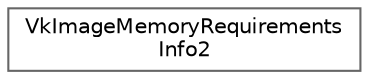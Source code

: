 digraph "类继承关系图"
{
 // LATEX_PDF_SIZE
  bgcolor="transparent";
  edge [fontname=Helvetica,fontsize=10,labelfontname=Helvetica,labelfontsize=10];
  node [fontname=Helvetica,fontsize=10,shape=box,height=0.2,width=0.4];
  rankdir="LR";
  Node0 [id="Node000000",label="VkImageMemoryRequirements\lInfo2",height=0.2,width=0.4,color="grey40", fillcolor="white", style="filled",URL="$struct_vk_image_memory_requirements_info2.html",tooltip=" "];
}
